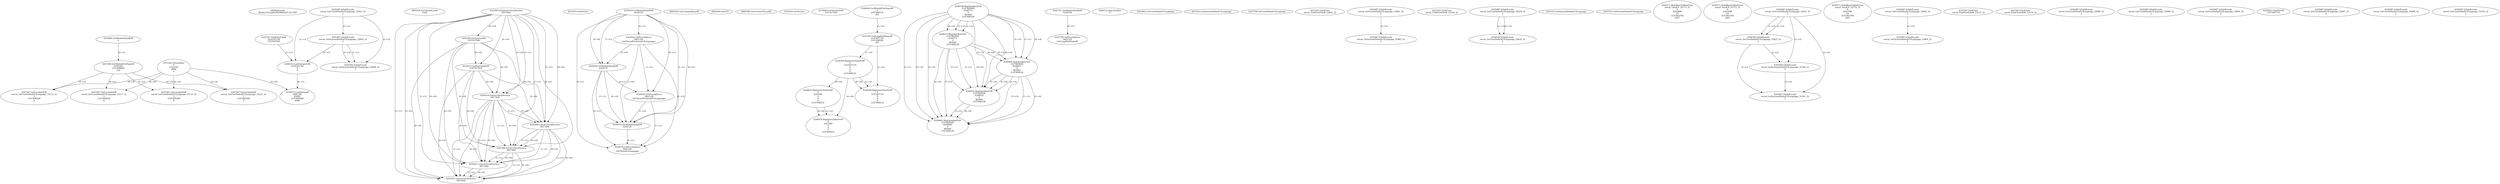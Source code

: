 // Global SCDG with merge call
digraph {
	0 [label="6850628.main
0020a15e51eb8c04296fe6a4132c7987"]
	1 [label="4254480.GetModuleHandleW
0"]
	2 [label="6844434.SetThreadLocale
1024"]
	3 [label="4243965.InitializeCriticalSection
6917004"]
	4 [label="4243979.GetVersion
"]
	5 [label="4244018.GetModuleHandleW
4244120"]
	6 [label="4244024.GetProcAddress
9441320
GetThreadPreferredUILanguages"]
	5 -> 6 [label="(0-->1)"]
	7 [label="4244044.GetModuleHandleW
4244120"]
	5 -> 7 [label="(1-->1)"]
	5 -> 7 [label="(0-->0)"]
	6 -> 7 [label="(1-->0)"]
	8 [label="4244050.GetProcAddress
9441320
SetThreadPreferredUILanguages"]
	5 -> 8 [label="(0-->1)"]
	6 -> 8 [label="(1-->1)"]
	7 -> 8 [label="(0-->1)"]
	9 [label="4244070.GetModuleHandleW
4244120"]
	5 -> 9 [label="(1-->1)"]
	7 -> 9 [label="(1-->1)"]
	5 -> 9 [label="(0-->0)"]
	6 -> 9 [label="(1-->0)"]
	7 -> 9 [label="(0-->0)"]
	8 -> 9 [label="(1-->0)"]
	10 [label="4244076.GetProcAddress
9441320
GetThreadUILanguage"]
	5 -> 10 [label="(0-->1)"]
	6 -> 10 [label="(1-->1)"]
	7 -> 10 [label="(0-->1)"]
	8 -> 10 [label="(1-->1)"]
	9 -> 10 [label="(0-->1)"]
	11 [label="4250188.GetSystemInfo
2147417660"]
	3 -> 11 [label="(0-->0)"]
	12 [label="6844540.GetCommandLineW
"]
	13 [label="4214413.GetStartupInfoW
2147417624"]
	3 -> 13 [label="(0-->0)"]
	11 -> 13 [label="(0-->0)"]
	14 [label="6844560.GetACP
"]
	15 [label="6844580.GetCurrentThreadId
"]
	16 [label="4250204.GetVersion
"]
	17 [label="4276690.GetVersionExW
2147417420"]
	18 [label="4243306.GetModuleFileNameW
4194304
2147408904
522"]
	1 -> 18 [label="(0-->1)"]
	19 [label="4248064.GetModuleFileNameW
0
2147408370
261"]
	20 [label="4215383.VirtualAlloc
0
1310704
4096
4"]
	21 [label="4246338.RegOpenKeyExW
2147483649
4246772
0
983065
2147408236"]
	22 [label="4245741.GetModuleHandleW
4246160"]
	23 [label="4245758.GetProcAddress
9441320
GetLongPathNameW"]
	22 -> 23 [label="(0-->1)"]
	24 [label="4245785.GetLongPathNameW
2147407710
2147406542
261"]
	19 -> 24 [label="(3-->3)"]
	25 [label="4246556.RegQueryValueExW
0
2147407710
0
0
0
2147408232"]
	24 -> 25 [label="(1-->2)"]
	26 [label="4246599.RegQueryValueExW
0
2147407710
0
0
0
2147408232"]
	24 -> 26 [label="(1-->2)"]
	25 -> 26 [label="(2-->2)"]
	25 -> 26 [label="(6-->6)"]
	27 [label="4246722.RegCloseKey
0"]
	28 [label="4247883.GetUserDefaultUILanguage
"]
	29 [label="4245418.EnterCriticalSection
6917004"]
	3 -> 29 [label="(1-->1)"]
	3 -> 29 [label="(0-->0)"]
	11 -> 29 [label="(0-->0)"]
	13 -> 29 [label="(0-->0)"]
	30 [label="4245469.LeaveCriticalSection
6917004"]
	3 -> 30 [label="(1-->1)"]
	29 -> 30 [label="(1-->1)"]
	3 -> 30 [label="(0-->0)"]
	11 -> 30 [label="(0-->0)"]
	13 -> 30 [label="(0-->0)"]
	29 -> 30 [label="(0-->0)"]
	31 [label="4245487.IsValidLocale
retval_GetUserDefaultUILanguage_32822_32
2"]
	32 [label="4245580.EnterCriticalSection
6917004"]
	3 -> 32 [label="(1-->1)"]
	29 -> 32 [label="(1-->1)"]
	30 -> 32 [label="(1-->1)"]
	3 -> 32 [label="(0-->0)"]
	11 -> 32 [label="(0-->0)"]
	13 -> 32 [label="(0-->0)"]
	29 -> 32 [label="(0-->0)"]
	30 -> 32 [label="(0-->0)"]
	33 [label="4245621.LeaveCriticalSection
6917004"]
	3 -> 33 [label="(1-->1)"]
	29 -> 33 [label="(1-->1)"]
	30 -> 33 [label="(1-->1)"]
	32 -> 33 [label="(1-->1)"]
	3 -> 33 [label="(0-->0)"]
	11 -> 33 [label="(0-->0)"]
	13 -> 33 [label="(0-->0)"]
	29 -> 33 [label="(0-->0)"]
	30 -> 33 [label="(0-->0)"]
	32 -> 33 [label="(0-->0)"]
	34 [label="4247923.GetSystemDefaultUILanguage
"]
	35 [label="4245487.IsValidLocale
retval_GetSystemDefaultUILanguage_32849_32
2"]
	31 -> 35 [label="(2-->2)"]
	36 [label="4247558.GetUserDefaultUILanguage
"]
	37 [label="4247567.GetLocaleInfoW
retval_GetUserDefaultUILanguage_33221_32
3
2147408268
4"]
	18 -> 37 [label="(0-->2)"]
	20 -> 37 [label="(4-->4)"]
	38 [label="4247247.FindFirstFileW
3224341740
2147407640"]
	39 [label="4247263.FindClose
retval_FindFirstFileW_33601_32"]
	40 [label="4248145.LoadLibraryExW
3224341740
0
2"]
	38 -> 40 [label="(1-->1)"]
	31 -> 40 [label="(2-->3)"]
	35 -> 40 [label="(2-->3)"]
	41 [label="4246635.RegQueryValueExW
0
4247000
0
0
0
2147408232"]
	25 -> 41 [label="(6-->6)"]
	42 [label="4246676.RegQueryValueExW
0
4247000
0
0
0
2147408232"]
	41 -> 42 [label="(2-->2)"]
	25 -> 42 [label="(6-->6)"]
	41 -> 42 [label="(6-->6)"]
	43 [label="4245487.IsValidLocale
retval_GetUserDefaultUILanguage_32891_32
2"]
	44 [label="4245454.LeaveCriticalSection
6917004"]
	3 -> 44 [label="(1-->1)"]
	29 -> 44 [label="(1-->1)"]
	30 -> 44 [label="(1-->1)"]
	32 -> 44 [label="(1-->1)"]
	33 -> 44 [label="(1-->1)"]
	3 -> 44 [label="(0-->0)"]
	11 -> 44 [label="(0-->0)"]
	13 -> 44 [label="(0-->0)"]
	29 -> 44 [label="(0-->0)"]
	30 -> 44 [label="(0-->0)"]
	32 -> 44 [label="(0-->0)"]
	33 -> 44 [label="(0-->0)"]
	45 [label="4247567.GetLocaleInfoW
retval_GetUserDefaultUILanguage_33116_32
3
2147408268
4"]
	18 -> 45 [label="(0-->2)"]
	20 -> 45 [label="(4-->4)"]
	46 [label="4247263.FindClose
retval_FindFirstFileW_33164_32"]
	47 [label="4245487.IsValidLocale
retval_GetUserDefaultUILanguage_32824_32
2"]
	48 [label="4244766.IsValidLocale
retval_GetUserDefaultUILanguage_32824_32
2"]
	47 -> 48 [label="(1-->1)"]
	47 -> 48 [label="(2-->2)"]
	49 [label="4245525.GetSystemDefaultUILanguage
"]
	50 [label="4245552.GetSystemDefaultUILanguage
"]
	51 [label="4250171.MultiByteToWideChar
retval_GetACP_32773_32
0
4243868
10
2147403704
2047"]
	52 [label="4250171.MultiByteToWideChar
retval_GetACP_32773_32
0
4243508
10
2147403704
2047"]
	53 [label="4245487.IsValidLocale
retval_GetUserDefaultUILanguage_32823_32
2"]
	54 [label="4250171.MultiByteToWideChar
retval_GetACP_32774_32
0
4243784
10
2147403704
2047"]
	55 [label="4245487.IsValidLocale
retval_GetUserDefaultUILanguage_32892_32
2"]
	56 [label="4247567.GetLocaleInfoW
retval_GetUserDefaultUILanguage_33117_32
3
2147408268
4"]
	18 -> 56 [label="(0-->2)"]
	20 -> 56 [label="(4-->4)"]
	57 [label="4247263.FindClose
retval_FindFirstFileW_33127_32"]
	58 [label="4250073.LoadStringW
9441340
65485
2147409468
4096"]
	40 -> 58 [label="(0-->1)"]
	20 -> 58 [label="(3-->4)"]
	59 [label="4245487.IsValidLocale
retval_GetSystemDefaultUILanguage_32963_32
2"]
	43 -> 59 [label="(2-->2)"]
	60 [label="4247567.GetLocaleInfoW
retval_GetUserDefaultUILanguage_33133_32
3
2147408268
4"]
	18 -> 60 [label="(0-->2)"]
	20 -> 60 [label="(4-->4)"]
	61 [label="4247263.FindClose
retval_FindFirstFileW_33139_32"]
	62 [label="4245487.IsValidLocale
retval_GetUserDefaultUILanguage_32888_32
2"]
	63 [label="4245487.IsValidLocale
retval_GetUserDefaultUILanguage_32889_32
2"]
	64 [label="4245487.IsValidLocale
retval_GetUserDefaultUILanguage_32890_32
2"]
	65 [label="4245683.CharNextW
2147407716"]
	66 [label="4245487.IsValidLocale
retval_GetUserDefaultUILanguage_32897_32
2"]
	67 [label="4246372.RegOpenKeyExW
2147483650
4246772
0
983065
2147408236"]
	21 -> 67 [label="(2-->2)"]
	21 -> 67 [label="(4-->4)"]
	21 -> 67 [label="(5-->5)"]
	68 [label="4246402.RegOpenKeyExW
2147483649
4246832
0
983065
2147408236"]
	21 -> 68 [label="(1-->1)"]
	21 -> 68 [label="(4-->4)"]
	67 -> 68 [label="(4-->4)"]
	21 -> 68 [label="(5-->5)"]
	67 -> 68 [label="(5-->5)"]
	69 [label="4245487.IsValidLocale
retval_GetUserDefaultUILanguage_32898_32
2"]
	70 [label="4244766.IsValidLocale
retval_GetUserDefaultUILanguage_32823_32
2"]
	53 -> 70 [label="(1-->1)"]
	53 -> 70 [label="(2-->2)"]
	71 [label="4244766.IsValidLocale
retval_GetSystemDefaultUILanguage_32849_32
2"]
	35 -> 71 [label="(1-->1)"]
	31 -> 71 [label="(2-->2)"]
	35 -> 71 [label="(2-->2)"]
	72 [label="4245487.IsValidLocale
retval_GetSystemDefaultUILanguage_32964_32
2"]
	55 -> 72 [label="(2-->2)"]
	73 [label="4246432.RegOpenKeyExW
2147483650
4246832
0
983065
2147408236"]
	67 -> 73 [label="(1-->1)"]
	68 -> 73 [label="(2-->2)"]
	21 -> 73 [label="(4-->4)"]
	67 -> 73 [label="(4-->4)"]
	68 -> 73 [label="(4-->4)"]
	21 -> 73 [label="(5-->5)"]
	67 -> 73 [label="(5-->5)"]
	68 -> 73 [label="(5-->5)"]
	74 [label="4246462.RegOpenKeyExW
2147483649
4246884
0
983065
2147408236"]
	21 -> 74 [label="(1-->1)"]
	68 -> 74 [label="(1-->1)"]
	21 -> 74 [label="(4-->4)"]
	67 -> 74 [label="(4-->4)"]
	68 -> 74 [label="(4-->4)"]
	73 -> 74 [label="(4-->4)"]
	21 -> 74 [label="(5-->5)"]
	67 -> 74 [label="(5-->5)"]
	68 -> 74 [label="(5-->5)"]
	73 -> 74 [label="(5-->5)"]
	75 [label="4245487.IsValidLocale
retval_GetUserDefaultUILanguage_33105_32
2"]
	76 [label="4244766.IsValidLocale
retval_GetSystemDefaultUILanguage_33140_32
2"]
	53 -> 76 [label="(2-->2)"]
	70 -> 76 [label="(2-->2)"]
	77 [label="4245487.IsValidLocale
retval_GetSystemDefaultUILanguage_33341_32
2"]
	53 -> 77 [label="(2-->2)"]
	70 -> 77 [label="(2-->2)"]
	76 -> 77 [label="(2-->2)"]
}
